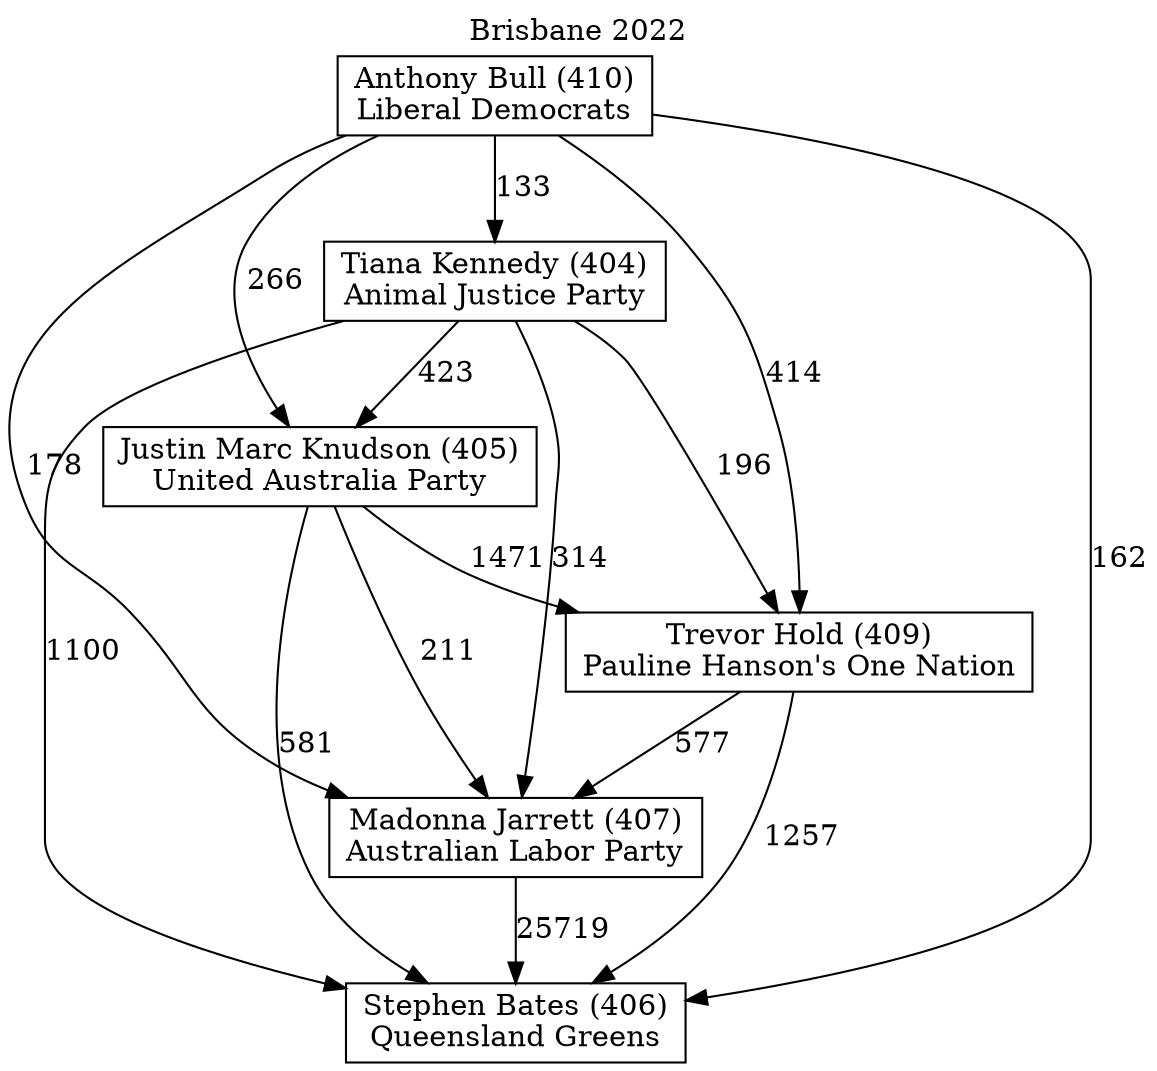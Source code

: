 // House preference flow
digraph "Stephen Bates (406)_Brisbane_2022" {
	graph [label="Brisbane 2022" labelloc=t mclimit=10]
	node [shape=box]
	"Madonna Jarrett (407)" [label="Madonna Jarrett (407)
Australian Labor Party"]
	"Stephen Bates (406)" [label="Stephen Bates (406)
Queensland Greens"]
	"Tiana Kennedy (404)" [label="Tiana Kennedy (404)
Animal Justice Party"]
	"Anthony Bull (410)" [label="Anthony Bull (410)
Liberal Democrats"]
	"Justin Marc Knudson (405)" [label="Justin Marc Knudson (405)
United Australia Party"]
	"Trevor Hold (409)" [label="Trevor Hold (409)
Pauline Hanson's One Nation"]
	"Tiana Kennedy (404)" -> "Trevor Hold (409)" [label=196]
	"Tiana Kennedy (404)" -> "Stephen Bates (406)" [label=1100]
	"Anthony Bull (410)" -> "Trevor Hold (409)" [label=414]
	"Anthony Bull (410)" -> "Madonna Jarrett (407)" [label=178]
	"Tiana Kennedy (404)" -> "Justin Marc Knudson (405)" [label=423]
	"Anthony Bull (410)" -> "Tiana Kennedy (404)" [label=133]
	"Trevor Hold (409)" -> "Stephen Bates (406)" [label=1257]
	"Anthony Bull (410)" -> "Stephen Bates (406)" [label=162]
	"Anthony Bull (410)" -> "Justin Marc Knudson (405)" [label=266]
	"Justin Marc Knudson (405)" -> "Trevor Hold (409)" [label=1471]
	"Madonna Jarrett (407)" -> "Stephen Bates (406)" [label=25719]
	"Trevor Hold (409)" -> "Madonna Jarrett (407)" [label=577]
	"Justin Marc Knudson (405)" -> "Madonna Jarrett (407)" [label=211]
	"Justin Marc Knudson (405)" -> "Stephen Bates (406)" [label=581]
	"Tiana Kennedy (404)" -> "Madonna Jarrett (407)" [label=314]
}
